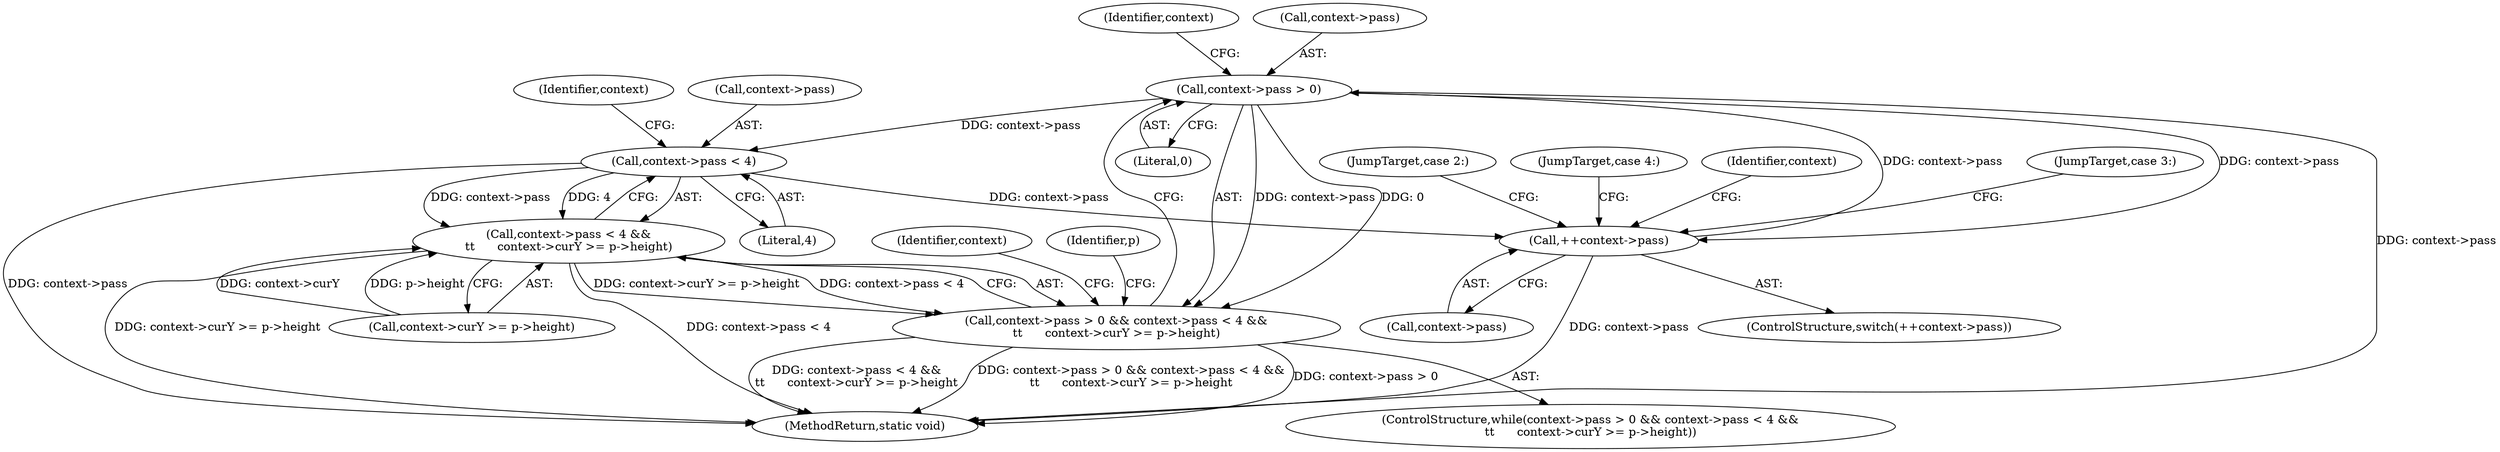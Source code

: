digraph "0_ngiflib_37d939a6f511d16d4c95678025c235fe62e6417a@pointer" {
"1000230" [label="(Call,context->pass > 0)"];
"1000250" [label="(Call,++context->pass)"];
"1000236" [label="(Call,context->pass < 4)"];
"1000230" [label="(Call,context->pass > 0)"];
"1000229" [label="(Call,context->pass > 0 && context->pass < 4 &&\n\t\t      context->curY >= p->height)"];
"1000235" [label="(Call,context->pass < 4 &&\n\t\t      context->curY >= p->height)"];
"1000234" [label="(Literal,0)"];
"1000238" [label="(Identifier,context)"];
"1000252" [label="(Identifier,context)"];
"1000250" [label="(Call,++context->pass)"];
"1000291" [label="(Identifier,p)"];
"1000277" [label="(JumpTarget,case 4:)"];
"1000229" [label="(Call,context->pass > 0 && context->pass < 4 &&\n\t\t      context->curY >= p->height)"];
"1000241" [label="(Call,context->curY >= p->height)"];
"1000232" [label="(Identifier,context)"];
"1000231" [label="(Call,context->pass)"];
"1000243" [label="(Identifier,context)"];
"1000392" [label="(MethodReturn,static void)"];
"1000266" [label="(JumpTarget,case 3:)"];
"1000228" [label="(ControlStructure,while(context->pass > 0 && context->pass < 4 &&\n\t\t      context->curY >= p->height))"];
"1000255" [label="(JumpTarget,case 2:)"];
"1000249" [label="(ControlStructure,switch(++context->pass))"];
"1000237" [label="(Call,context->pass)"];
"1000230" [label="(Call,context->pass > 0)"];
"1000240" [label="(Literal,4)"];
"1000236" [label="(Call,context->pass < 4)"];
"1000251" [label="(Call,context->pass)"];
"1000235" [label="(Call,context->pass < 4 &&\n\t\t      context->curY >= p->height)"];
"1000230" -> "1000229"  [label="AST: "];
"1000230" -> "1000234"  [label="CFG: "];
"1000231" -> "1000230"  [label="AST: "];
"1000234" -> "1000230"  [label="AST: "];
"1000238" -> "1000230"  [label="CFG: "];
"1000229" -> "1000230"  [label="CFG: "];
"1000230" -> "1000392"  [label="DDG: context->pass"];
"1000230" -> "1000229"  [label="DDG: context->pass"];
"1000230" -> "1000229"  [label="DDG: 0"];
"1000250" -> "1000230"  [label="DDG: context->pass"];
"1000230" -> "1000236"  [label="DDG: context->pass"];
"1000230" -> "1000250"  [label="DDG: context->pass"];
"1000250" -> "1000249"  [label="AST: "];
"1000250" -> "1000251"  [label="CFG: "];
"1000251" -> "1000250"  [label="AST: "];
"1000232" -> "1000250"  [label="CFG: "];
"1000255" -> "1000250"  [label="CFG: "];
"1000266" -> "1000250"  [label="CFG: "];
"1000277" -> "1000250"  [label="CFG: "];
"1000250" -> "1000392"  [label="DDG: context->pass"];
"1000236" -> "1000250"  [label="DDG: context->pass"];
"1000236" -> "1000235"  [label="AST: "];
"1000236" -> "1000240"  [label="CFG: "];
"1000237" -> "1000236"  [label="AST: "];
"1000240" -> "1000236"  [label="AST: "];
"1000243" -> "1000236"  [label="CFG: "];
"1000235" -> "1000236"  [label="CFG: "];
"1000236" -> "1000392"  [label="DDG: context->pass"];
"1000236" -> "1000235"  [label="DDG: context->pass"];
"1000236" -> "1000235"  [label="DDG: 4"];
"1000229" -> "1000228"  [label="AST: "];
"1000229" -> "1000235"  [label="CFG: "];
"1000235" -> "1000229"  [label="AST: "];
"1000252" -> "1000229"  [label="CFG: "];
"1000291" -> "1000229"  [label="CFG: "];
"1000229" -> "1000392"  [label="DDG: context->pass < 4 &&\n\t\t      context->curY >= p->height"];
"1000229" -> "1000392"  [label="DDG: context->pass > 0 && context->pass < 4 &&\n\t\t      context->curY >= p->height"];
"1000229" -> "1000392"  [label="DDG: context->pass > 0"];
"1000235" -> "1000229"  [label="DDG: context->pass < 4"];
"1000235" -> "1000229"  [label="DDG: context->curY >= p->height"];
"1000235" -> "1000241"  [label="CFG: "];
"1000241" -> "1000235"  [label="AST: "];
"1000235" -> "1000392"  [label="DDG: context->pass < 4"];
"1000235" -> "1000392"  [label="DDG: context->curY >= p->height"];
"1000241" -> "1000235"  [label="DDG: context->curY"];
"1000241" -> "1000235"  [label="DDG: p->height"];
}
